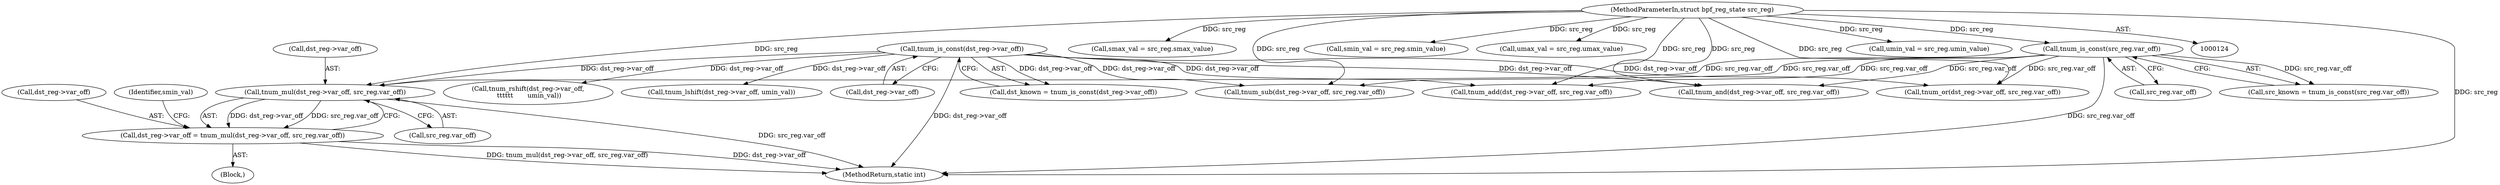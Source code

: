 digraph "0_linux_4374f256ce8182019353c0c639bb8d0695b4c941@pointer" {
"1000365" [label="(Call,tnum_mul(dst_reg->var_off, src_reg.var_off))"];
"1000189" [label="(Call,tnum_is_const(dst_reg->var_off))"];
"1000183" [label="(Call,tnum_is_const(src_reg.var_off))"];
"1000128" [label="(MethodParameterIn,struct bpf_reg_state src_reg)"];
"1000361" [label="(Call,dst_reg->var_off = tnum_mul(dst_reg->var_off, src_reg.var_off))"];
"1000166" [label="(Call,smax_val = src_reg.smax_value)"];
"1000128" [label="(MethodParameterIn,struct bpf_reg_state src_reg)"];
"1000352" [label="(Call,tnum_sub(dst_reg->var_off, src_reg.var_off))"];
"1000187" [label="(Call,dst_known = tnum_is_const(dst_reg->var_off))"];
"1000161" [label="(Call,smin_val = src_reg.smin_value)"];
"1000365" [label="(Call,tnum_mul(dst_reg->var_off, src_reg.var_off))"];
"1000176" [label="(Call,umax_val = src_reg.umax_value)"];
"1000189" [label="(Call,tnum_is_const(dst_reg->var_off))"];
"1000275" [label="(Call,tnum_add(dst_reg->var_off, src_reg.var_off))"];
"1000181" [label="(Call,src_known = tnum_is_const(src_reg.var_off))"];
"1000472" [label="(Call,tnum_and(dst_reg->var_off, src_reg.var_off))"];
"1000729" [label="(Call,tnum_rshift(dst_reg->var_off,\n \t\t\t\t\t\t       umin_val))"];
"1000366" [label="(Call,dst_reg->var_off)"];
"1000184" [label="(Call,src_reg.var_off)"];
"1000190" [label="(Call,dst_reg->var_off)"];
"1000195" [label="(Block,)"];
"1000769" [label="(MethodReturn,static int)"];
"1000369" [label="(Call,src_reg.var_off)"];
"1000375" [label="(Identifier,smin_val)"];
"1000183" [label="(Call,tnum_is_const(src_reg.var_off))"];
"1000171" [label="(Call,umin_val = src_reg.umin_value)"];
"1000561" [label="(Call,tnum_or(dst_reg->var_off, src_reg.var_off))"];
"1000684" [label="(Call,tnum_lshift(dst_reg->var_off, umin_val))"];
"1000361" [label="(Call,dst_reg->var_off = tnum_mul(dst_reg->var_off, src_reg.var_off))"];
"1000362" [label="(Call,dst_reg->var_off)"];
"1000365" -> "1000361"  [label="AST: "];
"1000365" -> "1000369"  [label="CFG: "];
"1000366" -> "1000365"  [label="AST: "];
"1000369" -> "1000365"  [label="AST: "];
"1000361" -> "1000365"  [label="CFG: "];
"1000365" -> "1000769"  [label="DDG: src_reg.var_off"];
"1000365" -> "1000361"  [label="DDG: dst_reg->var_off"];
"1000365" -> "1000361"  [label="DDG: src_reg.var_off"];
"1000189" -> "1000365"  [label="DDG: dst_reg->var_off"];
"1000183" -> "1000365"  [label="DDG: src_reg.var_off"];
"1000128" -> "1000365"  [label="DDG: src_reg"];
"1000189" -> "1000187"  [label="AST: "];
"1000189" -> "1000190"  [label="CFG: "];
"1000190" -> "1000189"  [label="AST: "];
"1000187" -> "1000189"  [label="CFG: "];
"1000189" -> "1000769"  [label="DDG: dst_reg->var_off"];
"1000189" -> "1000187"  [label="DDG: dst_reg->var_off"];
"1000189" -> "1000275"  [label="DDG: dst_reg->var_off"];
"1000189" -> "1000352"  [label="DDG: dst_reg->var_off"];
"1000189" -> "1000472"  [label="DDG: dst_reg->var_off"];
"1000189" -> "1000561"  [label="DDG: dst_reg->var_off"];
"1000189" -> "1000684"  [label="DDG: dst_reg->var_off"];
"1000189" -> "1000729"  [label="DDG: dst_reg->var_off"];
"1000183" -> "1000181"  [label="AST: "];
"1000183" -> "1000184"  [label="CFG: "];
"1000184" -> "1000183"  [label="AST: "];
"1000181" -> "1000183"  [label="CFG: "];
"1000183" -> "1000769"  [label="DDG: src_reg.var_off"];
"1000183" -> "1000181"  [label="DDG: src_reg.var_off"];
"1000128" -> "1000183"  [label="DDG: src_reg"];
"1000183" -> "1000275"  [label="DDG: src_reg.var_off"];
"1000183" -> "1000352"  [label="DDG: src_reg.var_off"];
"1000183" -> "1000472"  [label="DDG: src_reg.var_off"];
"1000183" -> "1000561"  [label="DDG: src_reg.var_off"];
"1000128" -> "1000124"  [label="AST: "];
"1000128" -> "1000769"  [label="DDG: src_reg"];
"1000128" -> "1000161"  [label="DDG: src_reg"];
"1000128" -> "1000166"  [label="DDG: src_reg"];
"1000128" -> "1000171"  [label="DDG: src_reg"];
"1000128" -> "1000176"  [label="DDG: src_reg"];
"1000128" -> "1000275"  [label="DDG: src_reg"];
"1000128" -> "1000352"  [label="DDG: src_reg"];
"1000128" -> "1000472"  [label="DDG: src_reg"];
"1000128" -> "1000561"  [label="DDG: src_reg"];
"1000361" -> "1000195"  [label="AST: "];
"1000362" -> "1000361"  [label="AST: "];
"1000375" -> "1000361"  [label="CFG: "];
"1000361" -> "1000769"  [label="DDG: tnum_mul(dst_reg->var_off, src_reg.var_off)"];
"1000361" -> "1000769"  [label="DDG: dst_reg->var_off"];
}
